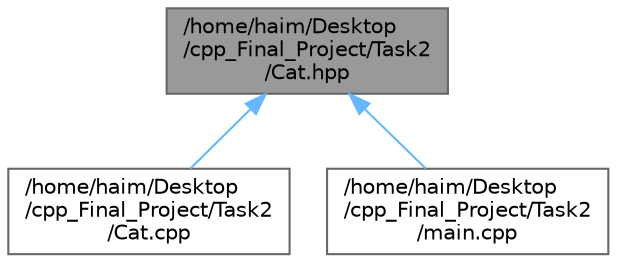 digraph "/home/haim/Desktop/cpp_Final_Project/Task2/Cat.hpp"
{
 // LATEX_PDF_SIZE
  bgcolor="transparent";
  edge [fontname=Helvetica,fontsize=10,labelfontname=Helvetica,labelfontsize=10];
  node [fontname=Helvetica,fontsize=10,shape=box,height=0.2,width=0.4];
  Node1 [id="Node000001",label="/home/haim/Desktop\l/cpp_Final_Project/Task2\l/Cat.hpp",height=0.2,width=0.4,color="gray40", fillcolor="grey60", style="filled", fontcolor="black",tooltip=" "];
  Node1 -> Node2 [id="edge3_Node000001_Node000002",dir="back",color="steelblue1",style="solid",tooltip=" "];
  Node2 [id="Node000002",label="/home/haim/Desktop\l/cpp_Final_Project/Task2\l/Cat.cpp",height=0.2,width=0.4,color="grey40", fillcolor="white", style="filled",URL="$Cat_8cpp.html",tooltip=" "];
  Node1 -> Node3 [id="edge4_Node000001_Node000003",dir="back",color="steelblue1",style="solid",tooltip=" "];
  Node3 [id="Node000003",label="/home/haim/Desktop\l/cpp_Final_Project/Task2\l/main.cpp",height=0.2,width=0.4,color="grey40", fillcolor="white", style="filled",URL="$Task2_2main_8cpp.html",tooltip=" "];
}
